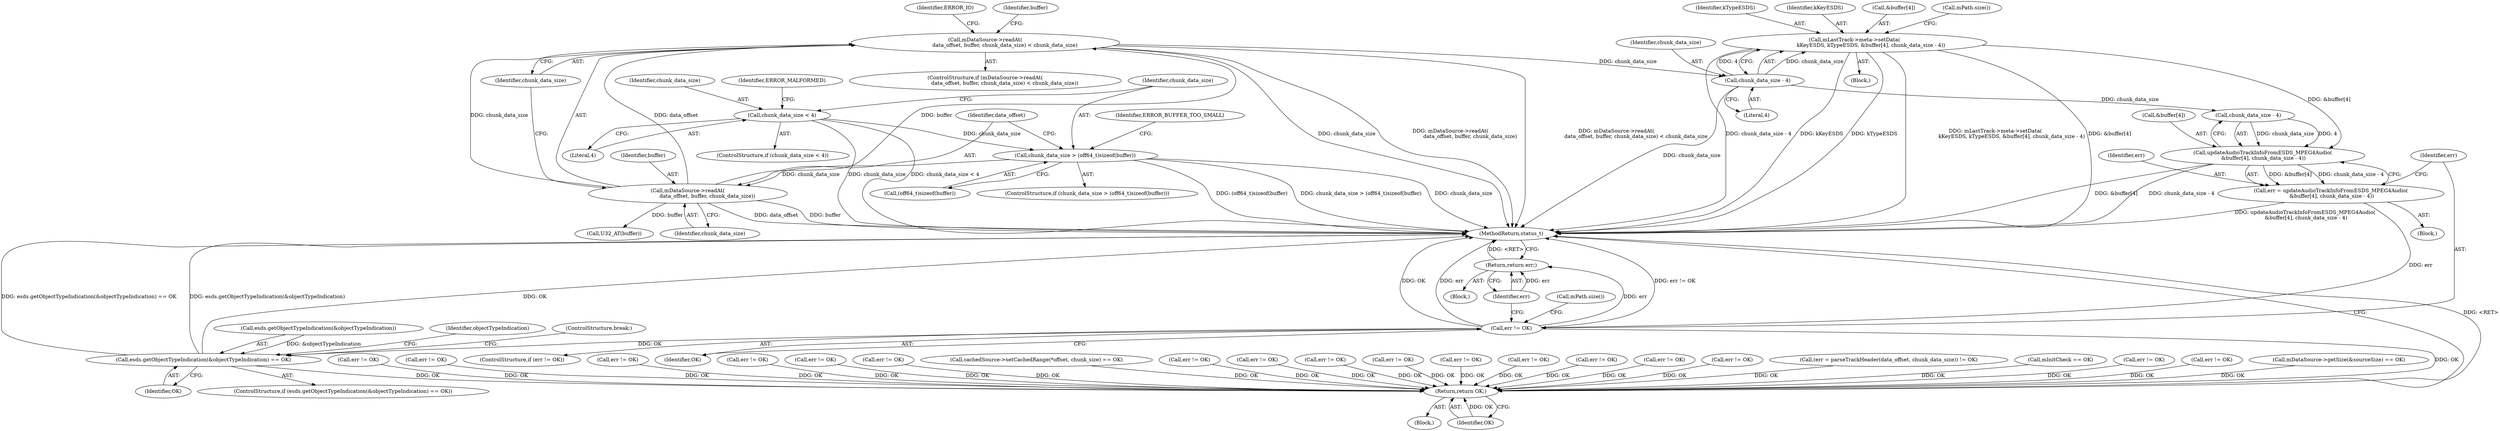 digraph "0_Android_8a3a2f6ea7defe1a81bb32b3c9f3537f84749b9d@array" {
"1002679" [label="(Call,mLastTrack->meta->setData(\n                    kKeyESDS, kTypeESDS, &buffer[4], chunk_data_size - 4))"];
"1002686" [label="(Call,chunk_data_size - 4)"];
"1002656" [label="(Call,mDataSource->readAt(\n                        data_offset, buffer, chunk_data_size) < chunk_data_size)"];
"1002657" [label="(Call,mDataSource->readAt(\n                        data_offset, buffer, chunk_data_size))"];
"1002646" [label="(Call,chunk_data_size > (off64_t)sizeof(buffer))"];
"1002638" [label="(Call,chunk_data_size < 4)"];
"1002709" [label="(Call,updateAudioTrackInfoFromESDS_MPEG4Audio(\n &buffer[4], chunk_data_size - 4))"];
"1002707" [label="(Call,err = updateAudioTrackInfoFromESDS_MPEG4Audio(\n &buffer[4], chunk_data_size - 4))"];
"1002718" [label="(Call,err != OK)"];
"1002722" [label="(Return,return err;)"];
"1002744" [label="(Call,esds.getObjectTypeIndication(&objectTypeIndication) == OK)"];
"1003921" [label="(Return,return OK;)"];
"1002639" [label="(Identifier,chunk_data_size)"];
"1002723" [label="(Identifier,err)"];
"1002657" [label="(Call,mDataSource->readAt(\n                        data_offset, buffer, chunk_data_size))"];
"1003452" [label="(Call,err != OK)"];
"1001681" [label="(Call,err != OK)"];
"1000682" [label="(Call,err != OK)"];
"1002682" [label="(Call,&buffer[4])"];
"1002647" [label="(Identifier,chunk_data_size)"];
"1002748" [label="(Identifier,OK)"];
"1002225" [label="(Call,err != OK)"];
"1000118" [label="(Block,)"];
"1002661" [label="(Identifier,chunk_data_size)"];
"1002667" [label="(Call,U32_AT(buffer))"];
"1002575" [label="(Call,err != OK)"];
"1002664" [label="(Identifier,ERROR_IO)"];
"1002017" [label="(Call,err != OK)"];
"1002658" [label="(Identifier,data_offset)"];
"1002709" [label="(Call,updateAudioTrackInfoFromESDS_MPEG4Audio(\n &buffer[4], chunk_data_size - 4))"];
"1002745" [label="(Call,esds.getObjectTypeIndication(&objectTypeIndication))"];
"1000522" [label="(Call,cachedSource->setCachedRange(*offset, chunk_size) == OK)"];
"1003750" [label="(Call,err != OK)"];
"1002727" [label="(Call,mPath.size())"];
"1002717" [label="(ControlStructure,if (err != OK))"];
"1002632" [label="(Block,)"];
"1002714" [label="(Call,chunk_data_size - 4)"];
"1002513" [label="(Call,err != OK)"];
"1003921" [label="(Return,return OK;)"];
"1002646" [label="(Call,chunk_data_size > (off64_t)sizeof(buffer))"];
"1000637" [label="(Call,err != OK)"];
"1002544" [label="(Call,err != OK)"];
"1002659" [label="(Identifier,buffer)"];
"1003048" [label="(Call,err != OK)"];
"1002705" [label="(Block,)"];
"1002640" [label="(Literal,4)"];
"1002154" [label="(Call,err != OK)"];
"1002743" [label="(ControlStructure,if (esds.getObjectTypeIndication(&objectTypeIndication) == OK))"];
"1002270" [label="(Call,err != OK)"];
"1002660" [label="(Identifier,chunk_data_size)"];
"1002638" [label="(Call,chunk_data_size < 4)"];
"1002721" [label="(Block,)"];
"1002718" [label="(Call,err != OK)"];
"1002688" [label="(Literal,4)"];
"1002643" [label="(Identifier,ERROR_MALFORMED)"];
"1002720" [label="(Identifier,OK)"];
"1002692" [label="(Call,mPath.size())"];
"1003923" [label="(MethodReturn,status_t)"];
"1002708" [label="(Identifier,err)"];
"1002753" [label="(Identifier,objectTypeIndication)"];
"1002637" [label="(ControlStructure,if (chunk_data_size < 4))"];
"1002655" [label="(ControlStructure,if (mDataSource->readAt(\n                        data_offset, buffer, chunk_data_size) < chunk_data_size))"];
"1002648" [label="(Call,(off64_t)sizeof(buffer))"];
"1002762" [label="(ControlStructure,break;)"];
"1003083" [label="(Call,err != OK)"];
"1003910" [label="(Call,err != OK)"];
"1002681" [label="(Identifier,kTypeESDS)"];
"1002645" [label="(ControlStructure,if (chunk_data_size > (off64_t)sizeof(buffer)))"];
"1002744" [label="(Call,esds.getObjectTypeIndication(&objectTypeIndication) == OK)"];
"1002722" [label="(Return,return err;)"];
"1001174" [label="(Call,(err = parseTrackHeader(data_offset, chunk_data_size)) != OK)"];
"1000470" [label="(Call,mInitCheck == OK)"];
"1002687" [label="(Identifier,chunk_data_size)"];
"1002194" [label="(Call,err != OK)"];
"1002710" [label="(Call,&buffer[4])"];
"1003922" [label="(Identifier,OK)"];
"1003730" [label="(Call,err != OK)"];
"1002654" [label="(Identifier,ERROR_BUFFER_TOO_SMALL)"];
"1002668" [label="(Identifier,buffer)"];
"1002719" [label="(Identifier,err)"];
"1002686" [label="(Call,chunk_data_size - 4)"];
"1002707" [label="(Call,err = updateAudioTrackInfoFromESDS_MPEG4Audio(\n &buffer[4], chunk_data_size - 4))"];
"1000224" [label="(Call,mDataSource->getSize(&sourceSize) == OK)"];
"1002656" [label="(Call,mDataSource->readAt(\n                        data_offset, buffer, chunk_data_size) < chunk_data_size)"];
"1002679" [label="(Call,mLastTrack->meta->setData(\n                    kKeyESDS, kTypeESDS, &buffer[4], chunk_data_size - 4))"];
"1002680" [label="(Identifier,kKeyESDS)"];
"1002679" -> "1002632"  [label="AST: "];
"1002679" -> "1002686"  [label="CFG: "];
"1002680" -> "1002679"  [label="AST: "];
"1002681" -> "1002679"  [label="AST: "];
"1002682" -> "1002679"  [label="AST: "];
"1002686" -> "1002679"  [label="AST: "];
"1002692" -> "1002679"  [label="CFG: "];
"1002679" -> "1003923"  [label="DDG: chunk_data_size - 4"];
"1002679" -> "1003923"  [label="DDG: kKeyESDS"];
"1002679" -> "1003923"  [label="DDG: kTypeESDS"];
"1002679" -> "1003923"  [label="DDG: mLastTrack->meta->setData(\n                    kKeyESDS, kTypeESDS, &buffer[4], chunk_data_size - 4)"];
"1002679" -> "1003923"  [label="DDG: &buffer[4]"];
"1002686" -> "1002679"  [label="DDG: chunk_data_size"];
"1002686" -> "1002679"  [label="DDG: 4"];
"1002679" -> "1002709"  [label="DDG: &buffer[4]"];
"1002686" -> "1002688"  [label="CFG: "];
"1002687" -> "1002686"  [label="AST: "];
"1002688" -> "1002686"  [label="AST: "];
"1002686" -> "1003923"  [label="DDG: chunk_data_size"];
"1002656" -> "1002686"  [label="DDG: chunk_data_size"];
"1002686" -> "1002714"  [label="DDG: chunk_data_size"];
"1002656" -> "1002655"  [label="AST: "];
"1002656" -> "1002661"  [label="CFG: "];
"1002657" -> "1002656"  [label="AST: "];
"1002661" -> "1002656"  [label="AST: "];
"1002664" -> "1002656"  [label="CFG: "];
"1002668" -> "1002656"  [label="CFG: "];
"1002656" -> "1003923"  [label="DDG: mDataSource->readAt(\n                        data_offset, buffer, chunk_data_size) < chunk_data_size"];
"1002656" -> "1003923"  [label="DDG: chunk_data_size"];
"1002656" -> "1003923"  [label="DDG: mDataSource->readAt(\n                        data_offset, buffer, chunk_data_size)"];
"1002657" -> "1002656"  [label="DDG: data_offset"];
"1002657" -> "1002656"  [label="DDG: buffer"];
"1002657" -> "1002656"  [label="DDG: chunk_data_size"];
"1002657" -> "1002660"  [label="CFG: "];
"1002658" -> "1002657"  [label="AST: "];
"1002659" -> "1002657"  [label="AST: "];
"1002660" -> "1002657"  [label="AST: "];
"1002661" -> "1002657"  [label="CFG: "];
"1002657" -> "1003923"  [label="DDG: data_offset"];
"1002657" -> "1003923"  [label="DDG: buffer"];
"1002646" -> "1002657"  [label="DDG: chunk_data_size"];
"1002657" -> "1002667"  [label="DDG: buffer"];
"1002646" -> "1002645"  [label="AST: "];
"1002646" -> "1002648"  [label="CFG: "];
"1002647" -> "1002646"  [label="AST: "];
"1002648" -> "1002646"  [label="AST: "];
"1002654" -> "1002646"  [label="CFG: "];
"1002658" -> "1002646"  [label="CFG: "];
"1002646" -> "1003923"  [label="DDG: (off64_t)sizeof(buffer)"];
"1002646" -> "1003923"  [label="DDG: chunk_data_size > (off64_t)sizeof(buffer)"];
"1002646" -> "1003923"  [label="DDG: chunk_data_size"];
"1002638" -> "1002646"  [label="DDG: chunk_data_size"];
"1002638" -> "1002637"  [label="AST: "];
"1002638" -> "1002640"  [label="CFG: "];
"1002639" -> "1002638"  [label="AST: "];
"1002640" -> "1002638"  [label="AST: "];
"1002643" -> "1002638"  [label="CFG: "];
"1002647" -> "1002638"  [label="CFG: "];
"1002638" -> "1003923"  [label="DDG: chunk_data_size"];
"1002638" -> "1003923"  [label="DDG: chunk_data_size < 4"];
"1002709" -> "1002707"  [label="AST: "];
"1002709" -> "1002714"  [label="CFG: "];
"1002710" -> "1002709"  [label="AST: "];
"1002714" -> "1002709"  [label="AST: "];
"1002707" -> "1002709"  [label="CFG: "];
"1002709" -> "1003923"  [label="DDG: &buffer[4]"];
"1002709" -> "1003923"  [label="DDG: chunk_data_size - 4"];
"1002709" -> "1002707"  [label="DDG: &buffer[4]"];
"1002709" -> "1002707"  [label="DDG: chunk_data_size - 4"];
"1002714" -> "1002709"  [label="DDG: chunk_data_size"];
"1002714" -> "1002709"  [label="DDG: 4"];
"1002707" -> "1002705"  [label="AST: "];
"1002708" -> "1002707"  [label="AST: "];
"1002719" -> "1002707"  [label="CFG: "];
"1002707" -> "1003923"  [label="DDG: updateAudioTrackInfoFromESDS_MPEG4Audio(\n &buffer[4], chunk_data_size - 4)"];
"1002707" -> "1002718"  [label="DDG: err"];
"1002718" -> "1002717"  [label="AST: "];
"1002718" -> "1002720"  [label="CFG: "];
"1002719" -> "1002718"  [label="AST: "];
"1002720" -> "1002718"  [label="AST: "];
"1002723" -> "1002718"  [label="CFG: "];
"1002727" -> "1002718"  [label="CFG: "];
"1002718" -> "1003923"  [label="DDG: OK"];
"1002718" -> "1003923"  [label="DDG: err"];
"1002718" -> "1003923"  [label="DDG: err != OK"];
"1002718" -> "1002722"  [label="DDG: err"];
"1002718" -> "1002744"  [label="DDG: OK"];
"1002718" -> "1003921"  [label="DDG: OK"];
"1002722" -> "1002721"  [label="AST: "];
"1002722" -> "1002723"  [label="CFG: "];
"1002723" -> "1002722"  [label="AST: "];
"1003923" -> "1002722"  [label="CFG: "];
"1002722" -> "1003923"  [label="DDG: <RET>"];
"1002723" -> "1002722"  [label="DDG: err"];
"1002744" -> "1002743"  [label="AST: "];
"1002744" -> "1002748"  [label="CFG: "];
"1002745" -> "1002744"  [label="AST: "];
"1002748" -> "1002744"  [label="AST: "];
"1002753" -> "1002744"  [label="CFG: "];
"1002762" -> "1002744"  [label="CFG: "];
"1002744" -> "1003923"  [label="DDG: esds.getObjectTypeIndication(&objectTypeIndication) == OK"];
"1002744" -> "1003923"  [label="DDG: esds.getObjectTypeIndication(&objectTypeIndication)"];
"1002744" -> "1003923"  [label="DDG: OK"];
"1002745" -> "1002744"  [label="DDG: &objectTypeIndication"];
"1002744" -> "1003921"  [label="DDG: OK"];
"1003921" -> "1000118"  [label="AST: "];
"1003921" -> "1003922"  [label="CFG: "];
"1003922" -> "1003921"  [label="AST: "];
"1003923" -> "1003921"  [label="CFG: "];
"1003921" -> "1003923"  [label="DDG: <RET>"];
"1003922" -> "1003921"  [label="DDG: OK"];
"1000682" -> "1003921"  [label="DDG: OK"];
"1000637" -> "1003921"  [label="DDG: OK"];
"1002270" -> "1003921"  [label="DDG: OK"];
"1000470" -> "1003921"  [label="DDG: OK"];
"1002513" -> "1003921"  [label="DDG: OK"];
"1002575" -> "1003921"  [label="DDG: OK"];
"1003750" -> "1003921"  [label="DDG: OK"];
"1002017" -> "1003921"  [label="DDG: OK"];
"1003083" -> "1003921"  [label="DDG: OK"];
"1002194" -> "1003921"  [label="DDG: OK"];
"1003048" -> "1003921"  [label="DDG: OK"];
"1002225" -> "1003921"  [label="DDG: OK"];
"1000224" -> "1003921"  [label="DDG: OK"];
"1002544" -> "1003921"  [label="DDG: OK"];
"1001681" -> "1003921"  [label="DDG: OK"];
"1002154" -> "1003921"  [label="DDG: OK"];
"1001174" -> "1003921"  [label="DDG: OK"];
"1003730" -> "1003921"  [label="DDG: OK"];
"1003452" -> "1003921"  [label="DDG: OK"];
"1003910" -> "1003921"  [label="DDG: OK"];
"1000522" -> "1003921"  [label="DDG: OK"];
}
